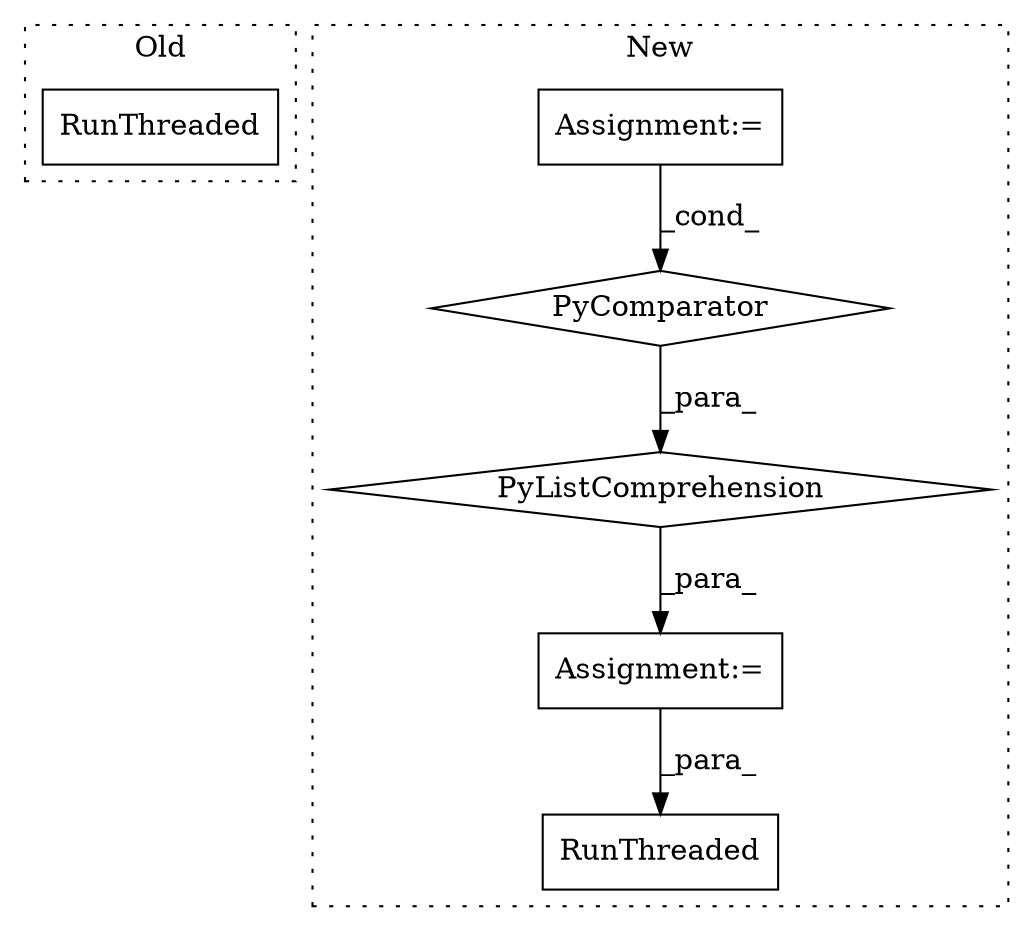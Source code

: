 digraph G {
subgraph cluster0 {
1 [label="RunThreaded" a="32" s="3611,3643" l="12,1" shape="box"];
label = "Old";
style="dotted";
}
subgraph cluster1 {
2 [label="PyListComprehension" a="109" s="3584" l="126" shape="diamond"];
3 [label="PyComparator" a="113" s="3678" l="24" shape="diamond"];
4 [label="Assignment:=" a="7" s="3678" l="24" shape="box"];
5 [label="RunThreaded" a="32" s="3718,3781" l="12,1" shape="box"];
6 [label="Assignment:=" a="7" s="3572" l="12" shape="box"];
label = "New";
style="dotted";
}
2 -> 6 [label="_para_"];
3 -> 2 [label="_para_"];
4 -> 3 [label="_cond_"];
6 -> 5 [label="_para_"];
}